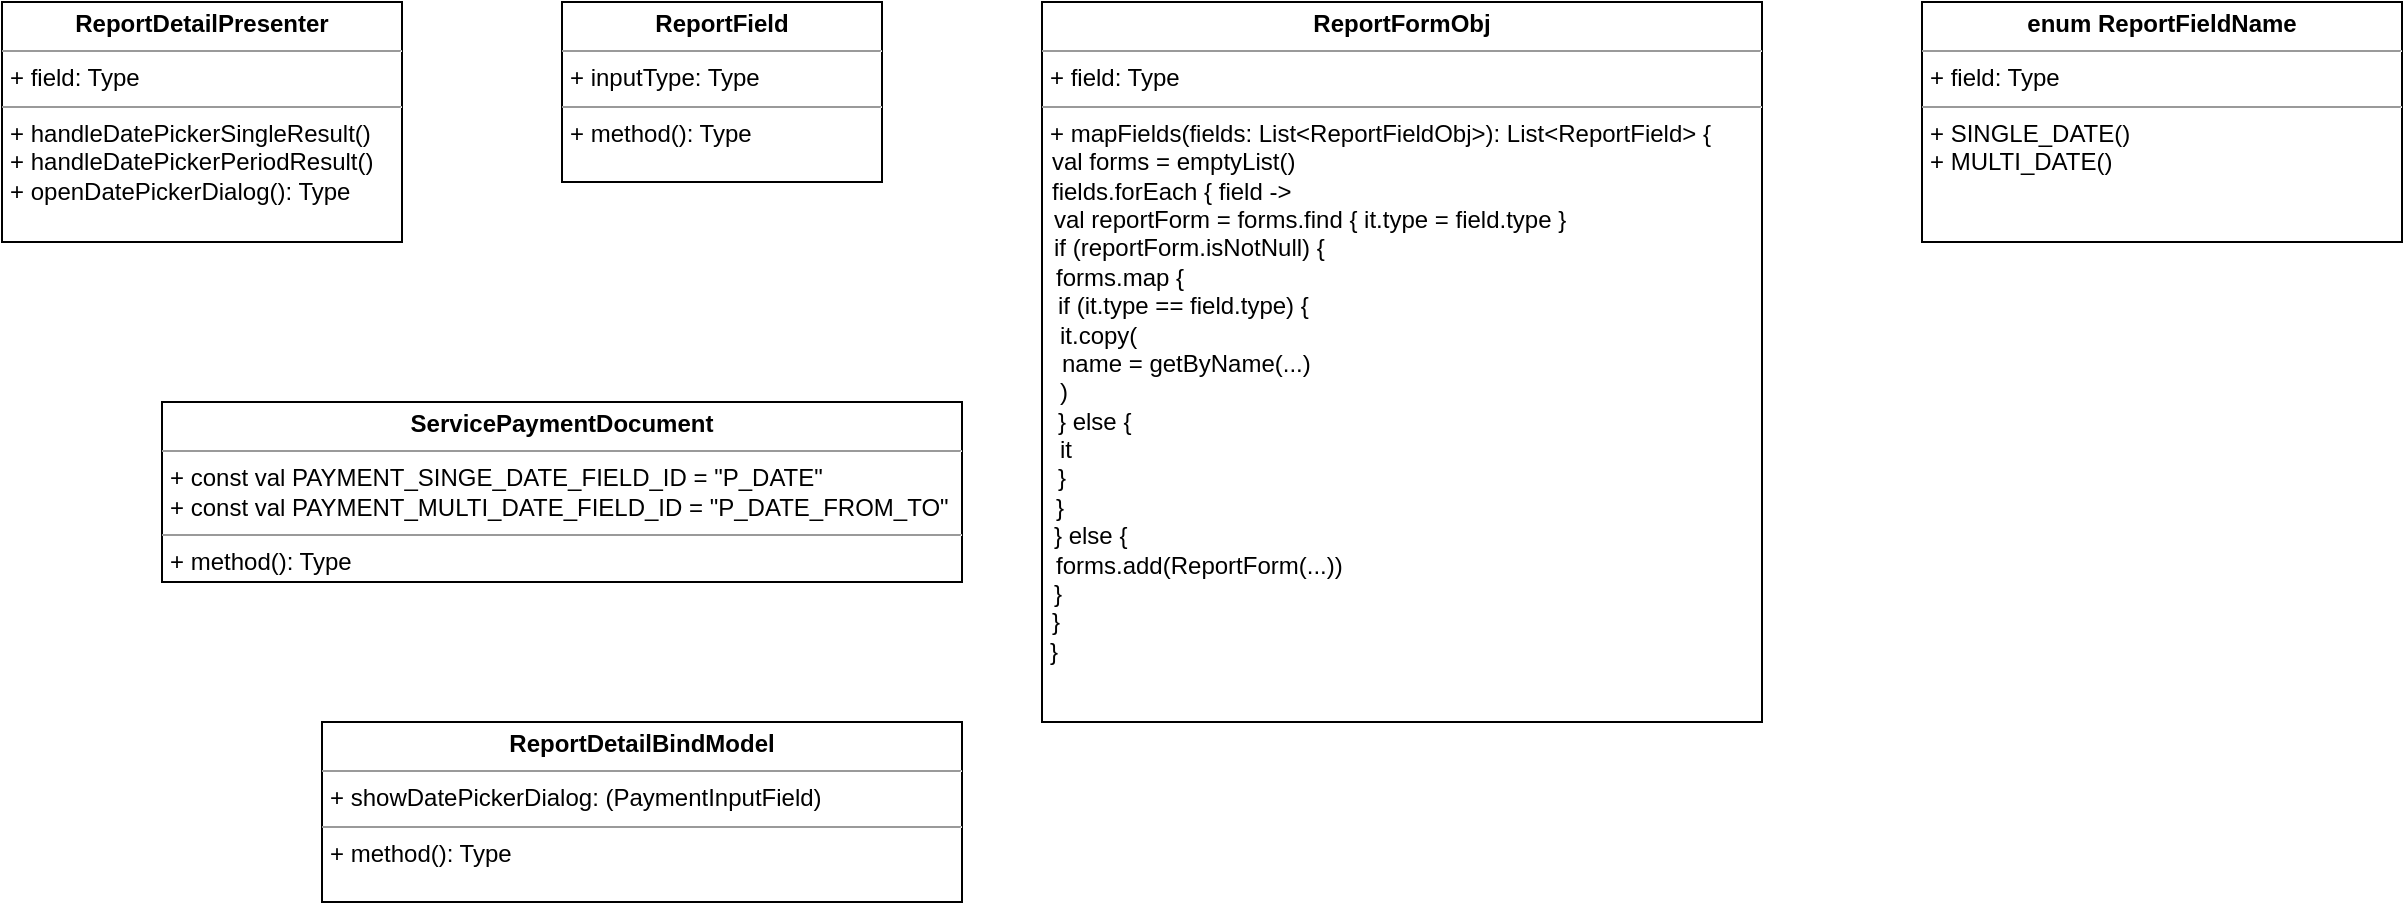 <mxfile version="15.9.1" type="github">
  <diagram id="mPTwxamNYSwPW7kSz7A5" name="Page-1">
    <mxGraphModel dx="677" dy="368" grid="1" gridSize="10" guides="1" tooltips="1" connect="1" arrows="1" fold="1" page="1" pageScale="1" pageWidth="850" pageHeight="1100" math="0" shadow="0">
      <root>
        <mxCell id="0" />
        <mxCell id="1" parent="0" />
        <mxCell id="raneWIdsYM0xi1XRnZLK-1" value="&lt;p style=&quot;margin: 0px ; margin-top: 4px ; text-align: center&quot;&gt;&lt;b&gt;ReportDetailPresenter&lt;/b&gt;&lt;/p&gt;&lt;hr size=&quot;1&quot;&gt;&lt;p style=&quot;margin: 0px ; margin-left: 4px&quot;&gt;+ field: Type&lt;/p&gt;&lt;hr size=&quot;1&quot;&gt;&lt;p style=&quot;margin: 0px ; margin-left: 4px&quot;&gt;+ handleDatePickerSingleResult()&lt;/p&gt;&lt;p style=&quot;margin: 0px ; margin-left: 4px&quot;&gt;+ handleDatePickerPeriodResult()&lt;br&gt;&lt;/p&gt;&lt;p style=&quot;margin: 0px ; margin-left: 4px&quot;&gt;+ openDatePickerDialog(): Type&lt;/p&gt;" style="verticalAlign=top;align=left;overflow=fill;fontSize=12;fontFamily=Helvetica;html=1;" parent="1" vertex="1">
          <mxGeometry x="80" y="80" width="200" height="120" as="geometry" />
        </mxCell>
        <mxCell id="Rn3kvG91TFD1d-agJmLW-1" value="&lt;p style=&quot;margin: 0px ; margin-top: 4px ; text-align: center&quot;&gt;&lt;b&gt;ReportField&lt;/b&gt;&lt;/p&gt;&lt;hr size=&quot;1&quot;&gt;&lt;p style=&quot;margin: 0px ; margin-left: 4px&quot;&gt;+ inputType: Type&lt;/p&gt;&lt;hr size=&quot;1&quot;&gt;&lt;p style=&quot;margin: 0px ; margin-left: 4px&quot;&gt;+ method(): Type&lt;/p&gt;" style="verticalAlign=top;align=left;overflow=fill;fontSize=12;fontFamily=Helvetica;html=1;" parent="1" vertex="1">
          <mxGeometry x="360" y="80" width="160" height="90" as="geometry" />
        </mxCell>
        <mxCell id="Rn3kvG91TFD1d-agJmLW-2" value="&lt;p style=&quot;margin: 0px ; margin-top: 4px ; text-align: center&quot;&gt;&lt;b&gt;ReportFormObj&lt;/b&gt;&lt;/p&gt;&lt;hr size=&quot;1&quot;&gt;&lt;p style=&quot;margin: 0px ; margin-left: 4px&quot;&gt;+ field: Type&lt;/p&gt;&lt;hr size=&quot;1&quot;&gt;&lt;p style=&quot;margin: 0px ; margin-left: 4px&quot;&gt;+ mapFields(fields: List&amp;lt;ReportFieldObj&amp;gt;): List&amp;lt;ReportField&amp;gt; {&lt;/p&gt;&lt;p style=&quot;margin: 0px ; margin-left: 4px&quot;&gt;``val forms = emptyList()&lt;br&gt;&lt;/p&gt;&lt;p style=&quot;margin: 0px ; margin-left: 4px&quot;&gt;``fields.forEach { field -&amp;gt;&lt;br&gt;&lt;/p&gt;&lt;p style=&quot;margin: 0px ; margin-left: 4px&quot;&gt;````val reportForm = forms.find { it.type = field.type }&lt;/p&gt;&lt;p style=&quot;margin: 0px ; margin-left: 4px&quot;&gt;````if (reportForm.isNotNull) {&lt;/p&gt;&lt;p style=&quot;margin: 0px ; margin-left: 4px&quot;&gt;``````forms.map {&lt;/p&gt;&lt;p style=&quot;margin: 0px ; margin-left: 4px&quot;&gt;````````if (it.type == field.type) {&lt;/p&gt;&lt;p style=&quot;margin: 0px ; margin-left: 4px&quot;&gt;``````````it.copy(&lt;/p&gt;&lt;p style=&quot;margin: 0px ; margin-left: 4px&quot;&gt;````````````name = getByName(...)&lt;br&gt;&lt;/p&gt;&lt;p style=&quot;margin: 0px ; margin-left: 4px&quot;&gt;``````````)&lt;br&gt;&lt;/p&gt;&lt;p style=&quot;margin: 0px ; margin-left: 4px&quot;&gt;````````} else {&lt;/p&gt;&lt;p style=&quot;margin: 0px ; margin-left: 4px&quot;&gt;``````````it&lt;br&gt;&lt;/p&gt;&lt;p style=&quot;margin: 0px ; margin-left: 4px&quot;&gt;````````}&lt;br&gt;&lt;/p&gt;&lt;p style=&quot;margin: 0px ; margin-left: 4px&quot;&gt;``````}&lt;br&gt;&lt;/p&gt;&lt;p style=&quot;margin: 0px ; margin-left: 4px&quot;&gt;````} else {&lt;/p&gt;&lt;p style=&quot;margin: 0px ; margin-left: 4px&quot;&gt;``````forms.add(ReportForm(...)) &lt;/p&gt;&lt;p style=&quot;margin: 0px ; margin-left: 4px&quot;&gt;````}&lt;br&gt;&lt;/p&gt;&lt;p style=&quot;margin: 0px ; margin-left: 4px&quot;&gt;``}&lt;br&gt;&lt;/p&gt;&lt;p style=&quot;margin: 0px ; margin-left: 4px&quot;&gt;}&lt;br&gt;&lt;/p&gt;" style="verticalAlign=top;align=left;overflow=fill;fontSize=12;fontFamily=Helvetica;html=1;" parent="1" vertex="1">
          <mxGeometry x="600" y="80" width="360" height="360" as="geometry" />
        </mxCell>
        <mxCell id="Rn3kvG91TFD1d-agJmLW-3" value="&lt;p style=&quot;margin: 0px ; margin-top: 4px ; text-align: center&quot;&gt;&lt;b&gt;enum ReportFieldName&lt;br&gt;&lt;/b&gt;&lt;/p&gt;&lt;hr size=&quot;1&quot;&gt;&lt;p style=&quot;margin: 0px ; margin-left: 4px&quot;&gt;+ field: Type&lt;/p&gt;&lt;hr size=&quot;1&quot;&gt;&lt;p style=&quot;margin: 0px ; margin-left: 4px&quot;&gt;+ SINGLE_DATE()&lt;/p&gt;&lt;p style=&quot;margin: 0px ; margin-left: 4px&quot;&gt;+ MULTI_DATE()&lt;/p&gt;" style="verticalAlign=top;align=left;overflow=fill;fontSize=12;fontFamily=Helvetica;html=1;" parent="1" vertex="1">
          <mxGeometry x="1040" y="80" width="240" height="120" as="geometry" />
        </mxCell>
        <mxCell id="Rn3kvG91TFD1d-agJmLW-4" value="&lt;p style=&quot;margin: 0px ; margin-top: 4px ; text-align: center&quot;&gt;&lt;b&gt;ServicePaymentDocument&lt;/b&gt;&lt;/p&gt;&lt;hr size=&quot;1&quot;&gt;&lt;p style=&quot;margin: 0px ; margin-left: 4px&quot;&gt;+ const val PAYMENT_SINGE_DATE_FIELD_ID = &quot;P_DATE&quot;&lt;/p&gt;&lt;p style=&quot;margin: 0px ; margin-left: 4px&quot;&gt;+ const val PAYMENT_MULTI_DATE_FIELD_ID = &quot;P_DATE_FROM_TO&quot;&lt;/p&gt;&lt;hr size=&quot;1&quot;&gt;&lt;p style=&quot;margin: 0px ; margin-left: 4px&quot;&gt;+ method(): Type&lt;/p&gt;" style="verticalAlign=top;align=left;overflow=fill;fontSize=12;fontFamily=Helvetica;html=1;" parent="1" vertex="1">
          <mxGeometry x="160" y="280" width="400" height="90" as="geometry" />
        </mxCell>
        <mxCell id="Rn3kvG91TFD1d-agJmLW-5" value="&lt;p style=&quot;margin: 0px ; margin-top: 4px ; text-align: center&quot;&gt;&lt;b&gt;ReportDetailBindModel&lt;/b&gt;&lt;/p&gt;&lt;hr size=&quot;1&quot;&gt;&lt;p style=&quot;margin: 0px ; margin-left: 4px&quot;&gt;+ showDatePickerDialog: (PaymentInputField)&lt;br&gt;&lt;/p&gt;&lt;hr size=&quot;1&quot;&gt;&lt;p style=&quot;margin: 0px ; margin-left: 4px&quot;&gt;+ method(): Type&lt;/p&gt;" style="verticalAlign=top;align=left;overflow=fill;fontSize=12;fontFamily=Helvetica;html=1;" parent="1" vertex="1">
          <mxGeometry x="240" y="440" width="320" height="90" as="geometry" />
        </mxCell>
      </root>
    </mxGraphModel>
  </diagram>
</mxfile>
